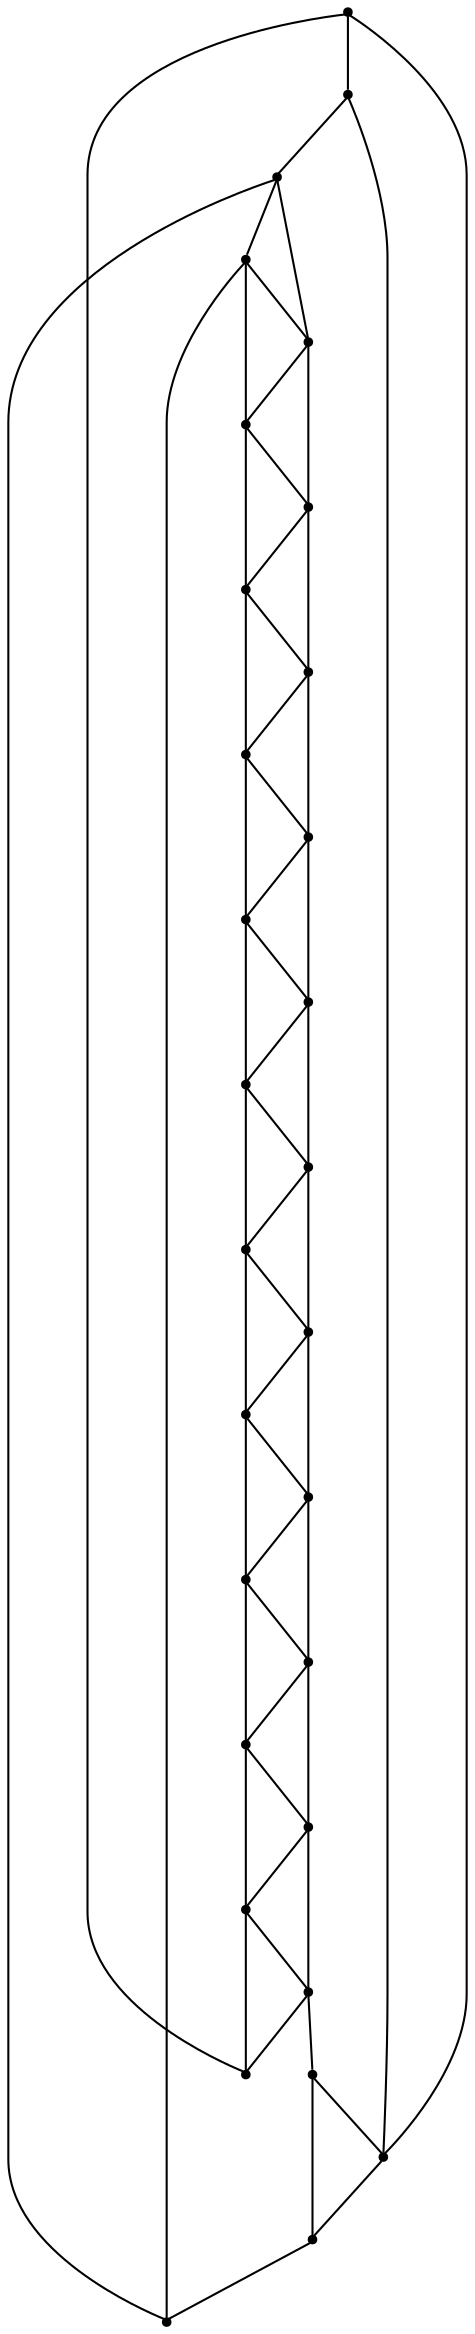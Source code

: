 graph {
  node [shape=point,comment="{\"directed\":false,\"doi\":\"10.1007/978-3-642-25878-7_8\",\"figure\":\"1 (2)\"}"]

  v0 [pos="1360.240403727537,875.9289857056349"]
  v1 [pos="1166.884957291637,1069.1555722247087"]
  v2 [pos="1359.731611783822,865.9356867670757"]
  v3 [pos="1358.5639864502596,850.5289799711172"]
  v4 [pos="1353.8810134775697,826.7794748045017"]
  v5 [pos="1345.9827757580183,803.1090736102421"]
  v6 [pos="1333.6350901324895,778.1132357602054"]
  v7 [pos="1318.8603982141685,756.4682523533098"]
  v8 [pos="1298.4310908793705,734.3148160823002"]
  v9 [pos="1279.70314409873,718.4746907368417"]
  v10 [pos="1261.2336656616822,707.268633791231"]
  v11 [pos="1240.153796942124,697.1171269079596"]
  v12 [pos="1216.5760372092516,689.1950294063599"]
  v13 [pos="1197.8188202567615,685.1943014925773"]
  v14 [pos="1174.8582793650633,682.8690008003655"]
  v15 [pos="1166.884957291637,682.7023991865613"]
  v16 [pos="974.1801358713053,891.7439300438161"]
  v17 [pos="973.5295744865456,875.9289857056349"]
  v18 [pos="976.6321490717864,910.4094152765081"]
  v19 [pos="983.3710334628632,936.7802887360501"]
  v20 [pos="993.7921054726098,962.0426891681738"]
  v21 [pos="1008.8796064448704,987.3007655889468"]
  v22 [pos="1026.1855319200913,1008.4708708080979"]
  v23 [pos="1044.6174045493933,1025.6193911175399"]
  v24 [pos="1064.0167836199385,1039.542453313009"]
  v25 [pos="1085.509552655,1051.2109251195302"]
  v26 [pos="1105.8804469077156,1057.7577326580163"]
  v27 [pos="1126.1639124297333,1064.8213867297088"]
  v28 [pos="1150.3838342806612,1068.1262031696463"]
  v29 [pos="1166.884957291637,875.9289857056349"]

  v0 -- v1 [id="-1",pos="1360.240403727537,875.9289857056349 1360.2393538191986,982.645967369977 1273.6720570045402,1069.1555722247087 1166.884957291637,1069.1555722247087"]
  v17 -- v29 [id="-3",pos="973.5295744865456,875.9289857056349 1166.884957291637,875.9289857056349 1166.884957291637,875.9289857056349 1166.884957291637,875.9289857056349"]
  v29 -- v0 [id="-4",pos="1166.884957291637,875.9289857056349 1360.240403727537,875.9289857056349 1360.240403727537,875.9289857056349 1360.240403727537,875.9289857056349"]
  v16 -- v2 [id="-6",pos="974.1801358713053,891.7439300438161 1359.731611783822,865.9356867670757 1359.731611783822,865.9356867670757 1359.731611783822,865.9356867670757"]
  v18 -- v3 [id="-7",pos="976.6321490717864,910.4094152765081 1358.5639864502596,850.5289799711172 1358.5639864502596,850.5289799711172 1358.5639864502596,850.5289799711172"]
  v19 -- v4 [id="-8",pos="983.3710334628632,936.7802887360501 1353.8810134775697,826.7794748045017 1353.8810134775697,826.7794748045017 1353.8810134775697,826.7794748045017"]
  v20 -- v5 [id="-9",pos="993.7921054726098,962.0426891681738 1345.9827757580183,803.1090736102421 1345.9827757580183,803.1090736102421 1345.9827757580183,803.1090736102421"]
  v21 -- v6 [id="-10",pos="1008.8796064448704,987.3007655889468 1333.6350901324895,778.1132357602054 1333.6350901324895,778.1132357602054 1333.6350901324895,778.1132357602054"]
  v21 -- v20 [id="-11",pos="1008.8796064448704,987.3007655889468 993.7921054726098,962.0426891681738 993.7921054726098,962.0426891681738 993.7921054726098,962.0426891681738"]
  v22 -- v7 [id="-12",pos="1026.1855319200913,1008.4708708080979 1318.8603982141685,756.4682523533098 1318.8603982141685,756.4682523533098 1318.8603982141685,756.4682523533098"]
  v23 -- v8 [id="-13",pos="1044.6174045493933,1025.6193911175399 1298.4310908793705,734.3148160823002 1298.4310908793705,734.3148160823002 1298.4310908793705,734.3148160823002"]
  v24 -- v9 [id="-14",pos="1064.0167836199385,1039.542453313009 1279.70314409873,718.4746907368417 1279.70314409873,718.4746907368417 1279.70314409873,718.4746907368417"]
  v25 -- v10 [id="-15",pos="1085.509552655,1051.2109251195302 1261.2336656616822,707.268633791231 1261.2336656616822,707.268633791231 1261.2336656616822,707.268633791231"]
  v26 -- v11 [id="-16",pos="1105.8804469077156,1057.7577326580163 1240.153796942124,697.1171269079596 1240.153796942124,697.1171269079596 1240.153796942124,697.1171269079596"]
  v27 -- v12 [id="-17",pos="1126.1639124297333,1064.8213867297088 1216.5760372092516,689.1950294063599 1216.5760372092516,689.1950294063599 1216.5760372092516,689.1950294063599"]
  v28 -- v13 [id="-18",pos="1150.3838342806612,1068.1262031696463 1197.8188202567615,685.1943014925773 1197.8188202567615,685.1943014925773 1197.8188202567615,685.1943014925773"]
  v1 -- v29 [id="-20",pos="1166.884957291637,1069.1555722247087 1166.884957291637,875.9289857056349 1166.884957291637,875.9289857056349 1166.884957291637,875.9289857056349"]
  v29 -- v15 [id="-21",pos="1166.884957291637,875.9289857056349 1166.884957291637,682.7023991865613 1166.884957291637,682.7023991865613 1166.884957291637,682.7023991865613"]
  v14 -- v28 [id="-23",pos="1174.8582793650633,682.8690008003655 1150.3838342806612,1068.1262031696463 1150.3838342806612,1068.1262031696463 1150.3838342806612,1068.1262031696463"]
  v13 -- v27 [id="-24",pos="1197.8188202567615,685.1943014925773 1126.1639124297333,1064.8213867297088 1126.1639124297333,1064.8213867297088 1126.1639124297333,1064.8213867297088"]
  v12 -- v26 [id="-25",pos="1216.5760372092516,689.1950294063599 1105.8804469077156,1057.7577326580163 1105.8804469077156,1057.7577326580163 1105.8804469077156,1057.7577326580163"]
  v12 -- v11 [id="-26",pos="1216.5760372092516,689.1950294063599 1240.153796942124,697.1171269079596 1240.153796942124,697.1171269079596 1240.153796942124,697.1171269079596"]
  v11 -- v25 [id="-27",pos="1240.153796942124,697.1171269079596 1085.509552655,1051.2109251195302 1085.509552655,1051.2109251195302 1085.509552655,1051.2109251195302"]
  v10 -- v24 [id="-28",pos="1261.2336656616822,707.268633791231 1064.0167836199385,1039.542453313009 1064.0167836199385,1039.542453313009 1064.0167836199385,1039.542453313009"]
  v9 -- v23 [id="-29",pos="1279.70314409873,718.4746907368417 1044.6174045493933,1025.6193911175399 1044.6174045493933,1025.6193911175399 1044.6174045493933,1025.6193911175399"]
  v8 -- v22 [id="-30",pos="1298.4310908793705,734.3148160823002 1026.1855319200913,1008.4708708080979 1026.1855319200913,1008.4708708080979 1026.1855319200913,1008.4708708080979"]
  v7 -- v21 [id="-31",pos="1318.8603982141685,756.4682523533098 1008.8796064448704,987.3007655889468 1008.8796064448704,987.3007655889468 1008.8796064448704,987.3007655889468"]
  v6 -- v20 [id="-32",pos="1333.6350901324895,778.1132357602054 993.7921054726098,962.0426891681738 993.7921054726098,962.0426891681738 993.7921054726098,962.0426891681738"]
  v5 -- v19 [id="-33",pos="1345.9827757580183,803.1090736102421 983.3710334628632,936.7802887360501 983.3710334628632,936.7802887360501 983.3710334628632,936.7802887360501"]
  v4 -- v18 [id="-34",pos="1353.8810134775697,826.7794748045017 976.6321490717864,910.4094152765081 976.6321490717864,910.4094152765081 976.6321490717864,910.4094152765081"]
  v3 -- v16 [id="-35",pos="1358.5639864502596,850.5289799711172 974.1801358713053,891.7439300438161 974.1801358713053,891.7439300438161 974.1801358713053,891.7439300438161"]
  v17 -- v15 [id="-36",pos="973.5295744865456,875.9289857056349 973.5284609473991,769.2120040412929 1060.0957577620575,682.7023991865613 1166.884957291637,682.7023991865613"]
  v1 -- v28 [id="-37",pos="1166.884957291637,1069.1555722247087 1161.3159355759362,1069.1555722247087 1155.8029365106577,1068.9203857940984 1150.3838342806612,1068.1262031696463"]
  v28 -- v27 [id="-38",pos="1150.3838342806612,1068.1262031696463 1142.1300713135956,1067.763608333096 1134.052501313066,1066.553383248843 1126.1639124297333,1064.8213867297088"]
  v27 -- v26 [id="-39",pos="1126.1639124297333,1064.8213867297088 1119.0899397269354,1063.3475379978918 1112.1691176829997,1061.4484118456278 1105.8804469077156,1057.7577326580163"]
  v26 -- v25 [id="-40",pos="1105.8804469077156,1057.7577326580163 1098.5950250249628,1056.9033903003603 1091.944975340606,1054.2504750435514 1085.509552655,1051.2109251195302"]
  v25 -- v24 [id="-41",pos="1085.509552655,1051.2109251195302 1078.0584008767041,1047.8012540348623 1070.884554254587,1043.8928800825413 1064.0167836199385,1039.542453313009"]
  v24 -- v23 [id="-42",pos="1064.0167836199385,1039.542453313009 1057.246224865184,1035.3115724499155 1050.7712408051425,1030.6537819772852 1044.6174045493933,1025.6193911175399"]
  v23 -- v22 [id="-43",pos="1044.6174045493933,1025.6193911175399 1038.10361261245,1020.3082667551599 1031.9479197349885,1014.5770568417198 1026.1855319200913,1008.4708708080979"]
  v22 -- v21 [id="-44",pos="1026.1855319200913,1008.4708708080979 1019.9314884598449,1001.8428278192432 1014.1408930836496,994.7729819140408 1008.8796064448704,987.3007655889468"]
  v20 -- v19 [id="-46",pos="993.7921054726098,962.0426891681738 989.7084838006243,953.958318191339 986.2144146761229,945.5249416090742 983.3710334628632,936.7802887360501"]
  v19 -- v18 [id="-47",pos="983.3710334628632,936.7802887360501 980.4851660318176,928.266713258001 978.2282562320217,919.4517649185423 976.6321490717864,910.4094152765081"]
  v18 -- v16 [id="-48",pos="976.6321490717864,910.4094152765081 975.4965725573942,904.3006682632824 974.6817209784782,898.0826214872146 974.1801358713053,891.7439300438161"]
  v16 -- v17 [id="-49",pos="974.1801358713053,891.7439300438161 973.7449438374124,886.5517441332606 973.5284609473991,881.2656316858381 973.5295744865456,875.9289857056349"]
  v15 -- v14 [id="-50",pos="1166.884957291637,682.7023991865613 1169.5720634033426,682.7023991865613 1172.2474060852173,682.757217686675 1174.8582793650633,682.8690008003655"]
  v14 -- v13 [id="-51",pos="1174.8582793650633,682.8690008003655 1182.6820036999661,683.1829154726233 1190.3368054241573,683.9586132214872 1197.8188202567615,685.1943014925773"]
  v13 -- v12 [id="-52",pos="1197.8188202567615,685.1943014925773 1204.2064447476673,686.1894115086072 1210.4622206461863,687.5222175027525 1216.5760372092516,689.1950294063599"]
  v11 -- v10 [id="-54",pos="1240.153796942124,697.1171269079596 1247.4422933553658,700.0439555681301 1254.4758470382283,703.4442411866469 1261.2336656616822,707.268633791231"]
  v10 -- v9 [id="-55",pos="1261.2336656616822,707.268633791231 1267.5534064697454,710.7663976279725 1273.632207630496,714.6335932156692 1279.70314409873,718.4746907368417"]
  v9 -- v8 [id="-56",pos="1279.70314409873,718.4746907368417 1286.1171574561065,723.58407535027 1292.4509889202666,728.761718413557 1298.4310908793705,734.3148160823002"]
  v8 -- v7 [id="-57",pos="1298.4310908793705,734.3148160823002 1305.8014917505702,741.1523368036749 1312.6358059885613,748.5588498954414 1318.8603982141685,756.4682523533098"]
  v7 -- v6 [id="-58",pos="1318.8603982141685,756.4682523533098 1324.266571251881,763.3152338449756 1329.2131955758975,770.54136489445 1333.6350901324895,778.1132357602054"]
  v6 -- v5 [id="-59",pos="1333.6350901324895,778.1132357602054 1338.358666324406,786.0775695776093 1342.4995659955853,794.4257991638212 1345.9827757580183,803.1090736102421"]
  v5 -- v4 [id="-60",pos="1345.9827757580183,803.1090736102421 1349.1515349284446,810.7475082595504 1351.7957203468325,818.652646414858 1353.8810134775697,826.7794748045017"]
  v4 -- v3 [id="-61",pos="1353.8810134775697,826.7794748045017 1355.9571415035357,834.5070993884037 1357.5205312468547,842.4377337795825 1358.5639864502596,850.5289799711172"]
  v3 -- v2 [id="-62",pos="1358.5639864502596,850.5289799711172 1359.2499560708407,855.598597090039 1359.719650471789,860.7332673280102 1359.731611783822,865.9356867670757"]
  v2 -- v0 [id="-63",pos="1359.731611783822,865.9356867670757 1360.153725083071,869.2362874501539 1360.2393538191986,872.5726424334523 1360.240403727537,875.9289857056349"]
}